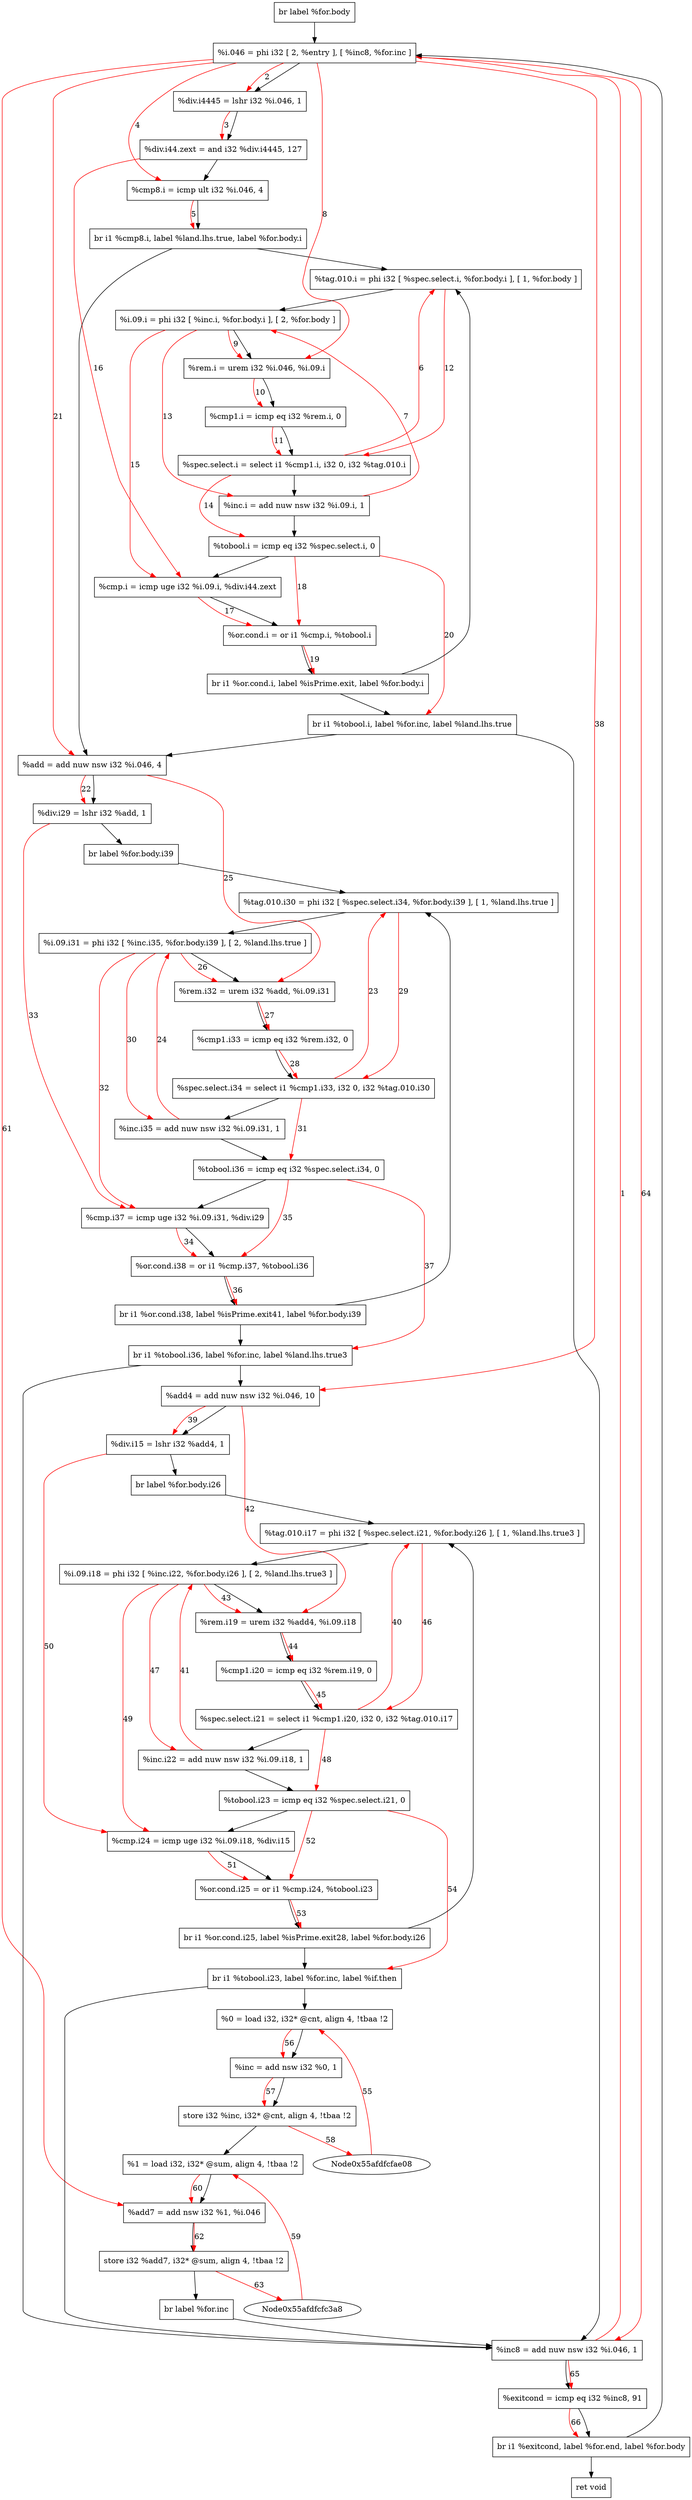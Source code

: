 digraph "CDFG for'func' function" {
	Node0x55afdfcfd348[shape=record, label="  br label %for.body"]
	Node0x55afdfcfdf58[shape=record, label="  %i.046 = phi i32 [ 2, %entry ], [ %inc8, %for.inc ]"]
	Node0x55afdfcfe040[shape=record, label="  %div.i4445 = lshr i32 %i.046, 1"]
	Node0x55afdfcfe110[shape=record, label="  %div.i44.zext = and i32 %div.i4445, 127"]
	Node0x55afdfcfe1b0[shape=record, label="  %cmp8.i = icmp ult i32 %i.046, 4"]
	Node0x55afdfc90468[shape=record, label="  br i1 %cmp8.i, label %land.lhs.true, label %for.body.i"]
	Node0x55afdfcfe438[shape=record, label="  %tag.010.i = phi i32 [ %spec.select.i, %for.body.i ], [ 1, %for.body ]"]
	Node0x55afdfcfe5b8[shape=record, label="  %i.09.i = phi i32 [ %inc.i, %for.body.i ], [ 2, %for.body ]"]
	Node0x55afdfcfe6a0[shape=record, label="  %rem.i = urem i32 %i.046, %i.09.i"]
	Node0x55afdfcfe730[shape=record, label="  %cmp1.i = icmp eq i32 %rem.i, 0"]
	Node0x55afdfc90588[shape=record, label="  %spec.select.i = select i1 %cmp1.i, i32 0, i32 %tag.010.i"]
	Node0x55afdfcfe960[shape=record, label="  %inc.i = add nuw nsw i32 %i.09.i, 1"]
	Node0x55afdfcfe9d0[shape=record, label="  %tobool.i = icmp eq i32 %spec.select.i, 0"]
	Node0x55afdfcfea40[shape=record, label="  %cmp.i = icmp uge i32 %i.09.i, %div.i44.zext"]
	Node0x55afdfcfead0[shape=record, label="  %or.cond.i = or i1 %cmp.i, %tobool.i"]
	Node0x55afdfcfebd8[shape=record, label="  br i1 %or.cond.i, label %isPrime.exit, label %for.body.i"]
	Node0x55afdfcfec68[shape=record, label="  br i1 %tobool.i, label %for.inc, label %land.lhs.true"]
	Node0x55afdfcfece0[shape=record, label="  %add = add nuw nsw i32 %i.046, 4"]
	Node0x55afdfcfed70[shape=record, label="  %div.i29 = lshr i32 %add, 1"]
	Node0x55afdfcfe568[shape=record, label="  br label %for.body.i39"]
	Node0x55afdfcfeeb8[shape=record, label="  %tag.010.i30 = phi i32 [ %spec.select.i34, %for.body.i39 ], [ 1, %land.lhs.true ]"]
	Node0x55afdfcff7e8[shape=record, label="  %i.09.i31 = phi i32 [ %inc.i35, %for.body.i39 ], [ 2, %land.lhs.true ]"]
	Node0x55afdfcff8e0[shape=record, label="  %rem.i32 = urem i32 %add, %i.09.i31"]
	Node0x55afdfcffc90[shape=record, label="  %cmp1.i33 = icmp eq i32 %rem.i32, 0"]
	Node0x55afdfcffd48[shape=record, label="  %spec.select.i34 = select i1 %cmp1.i33, i32 0, i32 %tag.010.i30"]
	Node0x55afdfcffdc0[shape=record, label="  %inc.i35 = add nuw nsw i32 %i.09.i31, 1"]
	Node0x55afdfcffe30[shape=record, label="  %tobool.i36 = icmp eq i32 %spec.select.i34, 0"]
	Node0x55afdfcffea0[shape=record, label="  %cmp.i37 = icmp uge i32 %i.09.i31, %div.i29"]
	Node0x55afdfcfff30[shape=record, label="  %or.cond.i38 = or i1 %cmp.i37, %tobool.i36"]
	Node0x55afdfd00038[shape=record, label="  br i1 %or.cond.i38, label %isPrime.exit41, label %for.body.i39"]
	Node0x55afdfd00148[shape=record, label="  br i1 %tobool.i36, label %for.inc, label %land.lhs.true3"]
	Node0x55afdfd001f0[shape=record, label="  %add4 = add nuw nsw i32 %i.046, 10"]
	Node0x55afdfd00280[shape=record, label="  %div.i15 = lshr i32 %add4, 1"]
	Node0x55afdfcfe2a8[shape=record, label="  br label %for.body.i26"]
	Node0x55afdfd003c8[shape=record, label="  %tag.010.i17 = phi i32 [ %spec.select.i21, %for.body.i26 ], [ 1, %land.lhs.true3 ]"]
	Node0x55afdfd00548[shape=record, label="  %i.09.i18 = phi i32 [ %inc.i22, %for.body.i26 ], [ 2, %land.lhs.true3 ]"]
	Node0x55afdfd00640[shape=record, label="  %rem.i19 = urem i32 %add4, %i.09.i18"]
	Node0x55afdfd006d0[shape=record, label="  %cmp1.i20 = icmp eq i32 %rem.i19, 0"]
	Node0x55afdfd00788[shape=record, label="  %spec.select.i21 = select i1 %cmp1.i20, i32 0, i32 %tag.010.i17"]
	Node0x55afdfd00800[shape=record, label="  %inc.i22 = add nuw nsw i32 %i.09.i18, 1"]
	Node0x55afdfd00870[shape=record, label="  %tobool.i23 = icmp eq i32 %spec.select.i21, 0"]
	Node0x55afdfd008e0[shape=record, label="  %cmp.i24 = icmp uge i32 %i.09.i18, %div.i15"]
	Node0x55afdfd00970[shape=record, label="  %or.cond.i25 = or i1 %cmp.i24, %tobool.i23"]
	Node0x55afdfd00a78[shape=record, label="  br i1 %or.cond.i25, label %isPrime.exit28, label %for.body.i26"]
	Node0x55afdfd00b78[shape=record, label="  br i1 %tobool.i23, label %for.inc, label %if.then"]
	Node0x55afdfd004f8[shape=record, label="  %0 = load i32, i32* @cnt, align 4, !tbaa !2"]
	Node0x55afdfd01b50[shape=record, label="  %inc = add nsw i32 %0, 1"]
	Node0x55afdfd01be0[shape=record, label="  store i32 %inc, i32* @cnt, align 4, !tbaa !2"]
	Node0x55afdfcfe388[shape=record, label="  %1 = load i32, i32* @sum, align 4, !tbaa !2"]
	Node0x55afdfd02290[shape=record, label="  %add7 = add nsw i32 %1, %i.046"]
	Node0x55afdfd02920[shape=record, label="  store i32 %add7, i32* @sum, align 4, !tbaa !2"]
	Node0x55afdfd02988[shape=record, label="  br label %for.inc"]
	Node0x55afdfd02a00[shape=record, label="  %inc8 = add nuw nsw i32 %i.046, 1"]
	Node0x55afdfd02a70[shape=record, label="  %exitcond = icmp eq i32 %inc8, 91"]
	Node0x55afdfd02b98[shape=record, label="  br i1 %exitcond, label %for.end, label %for.body"]
	Node0x55afdfd02be0[shape=record, label="  ret void"]
	Node0x55afdfcfd348 -> Node0x55afdfcfdf58
	Node0x55afdfcfdf58 -> Node0x55afdfcfe040
	Node0x55afdfcfe040 -> Node0x55afdfcfe110
	Node0x55afdfcfe110 -> Node0x55afdfcfe1b0
	Node0x55afdfcfe1b0 -> Node0x55afdfc90468
	Node0x55afdfc90468 -> Node0x55afdfcfece0
	Node0x55afdfc90468 -> Node0x55afdfcfe438
	Node0x55afdfcfe438 -> Node0x55afdfcfe5b8
	Node0x55afdfcfe5b8 -> Node0x55afdfcfe6a0
	Node0x55afdfcfe6a0 -> Node0x55afdfcfe730
	Node0x55afdfcfe730 -> Node0x55afdfc90588
	Node0x55afdfc90588 -> Node0x55afdfcfe960
	Node0x55afdfcfe960 -> Node0x55afdfcfe9d0
	Node0x55afdfcfe9d0 -> Node0x55afdfcfea40
	Node0x55afdfcfea40 -> Node0x55afdfcfead0
	Node0x55afdfcfead0 -> Node0x55afdfcfebd8
	Node0x55afdfcfebd8 -> Node0x55afdfcfec68
	Node0x55afdfcfebd8 -> Node0x55afdfcfe438
	Node0x55afdfcfec68 -> Node0x55afdfd02a00
	Node0x55afdfcfec68 -> Node0x55afdfcfece0
	Node0x55afdfcfece0 -> Node0x55afdfcfed70
	Node0x55afdfcfed70 -> Node0x55afdfcfe568
	Node0x55afdfcfe568 -> Node0x55afdfcfeeb8
	Node0x55afdfcfeeb8 -> Node0x55afdfcff7e8
	Node0x55afdfcff7e8 -> Node0x55afdfcff8e0
	Node0x55afdfcff8e0 -> Node0x55afdfcffc90
	Node0x55afdfcffc90 -> Node0x55afdfcffd48
	Node0x55afdfcffd48 -> Node0x55afdfcffdc0
	Node0x55afdfcffdc0 -> Node0x55afdfcffe30
	Node0x55afdfcffe30 -> Node0x55afdfcffea0
	Node0x55afdfcffea0 -> Node0x55afdfcfff30
	Node0x55afdfcfff30 -> Node0x55afdfd00038
	Node0x55afdfd00038 -> Node0x55afdfd00148
	Node0x55afdfd00038 -> Node0x55afdfcfeeb8
	Node0x55afdfd00148 -> Node0x55afdfd02a00
	Node0x55afdfd00148 -> Node0x55afdfd001f0
	Node0x55afdfd001f0 -> Node0x55afdfd00280
	Node0x55afdfd00280 -> Node0x55afdfcfe2a8
	Node0x55afdfcfe2a8 -> Node0x55afdfd003c8
	Node0x55afdfd003c8 -> Node0x55afdfd00548
	Node0x55afdfd00548 -> Node0x55afdfd00640
	Node0x55afdfd00640 -> Node0x55afdfd006d0
	Node0x55afdfd006d0 -> Node0x55afdfd00788
	Node0x55afdfd00788 -> Node0x55afdfd00800
	Node0x55afdfd00800 -> Node0x55afdfd00870
	Node0x55afdfd00870 -> Node0x55afdfd008e0
	Node0x55afdfd008e0 -> Node0x55afdfd00970
	Node0x55afdfd00970 -> Node0x55afdfd00a78
	Node0x55afdfd00a78 -> Node0x55afdfd00b78
	Node0x55afdfd00a78 -> Node0x55afdfd003c8
	Node0x55afdfd00b78 -> Node0x55afdfd02a00
	Node0x55afdfd00b78 -> Node0x55afdfd004f8
	Node0x55afdfd004f8 -> Node0x55afdfd01b50
	Node0x55afdfd01b50 -> Node0x55afdfd01be0
	Node0x55afdfd01be0 -> Node0x55afdfcfe388
	Node0x55afdfcfe388 -> Node0x55afdfd02290
	Node0x55afdfd02290 -> Node0x55afdfd02920
	Node0x55afdfd02920 -> Node0x55afdfd02988
	Node0x55afdfd02988 -> Node0x55afdfd02a00
	Node0x55afdfd02a00 -> Node0x55afdfd02a70
	Node0x55afdfd02a70 -> Node0x55afdfd02b98
	Node0x55afdfd02b98 -> Node0x55afdfd02be0
	Node0x55afdfd02b98 -> Node0x55afdfcfdf58
edge [color=red]
	Node0x55afdfd02a00 -> Node0x55afdfcfdf58[label="1"]
	Node0x55afdfcfdf58 -> Node0x55afdfcfe040[label="2"]
	Node0x55afdfcfe040 -> Node0x55afdfcfe110[label="3"]
	Node0x55afdfcfdf58 -> Node0x55afdfcfe1b0[label="4"]
	Node0x55afdfcfe1b0 -> Node0x55afdfc90468[label="5"]
	Node0x55afdfc90588 -> Node0x55afdfcfe438[label="6"]
	Node0x55afdfcfe960 -> Node0x55afdfcfe5b8[label="7"]
	Node0x55afdfcfdf58 -> Node0x55afdfcfe6a0[label="8"]
	Node0x55afdfcfe5b8 -> Node0x55afdfcfe6a0[label="9"]
	Node0x55afdfcfe6a0 -> Node0x55afdfcfe730[label="10"]
	Node0x55afdfcfe730 -> Node0x55afdfc90588[label="11"]
	Node0x55afdfcfe438 -> Node0x55afdfc90588[label="12"]
	Node0x55afdfcfe5b8 -> Node0x55afdfcfe960[label="13"]
	Node0x55afdfc90588 -> Node0x55afdfcfe9d0[label="14"]
	Node0x55afdfcfe5b8 -> Node0x55afdfcfea40[label="15"]
	Node0x55afdfcfe110 -> Node0x55afdfcfea40[label="16"]
	Node0x55afdfcfea40 -> Node0x55afdfcfead0[label="17"]
	Node0x55afdfcfe9d0 -> Node0x55afdfcfead0[label="18"]
	Node0x55afdfcfead0 -> Node0x55afdfcfebd8[label="19"]
	Node0x55afdfcfe9d0 -> Node0x55afdfcfec68[label="20"]
	Node0x55afdfcfdf58 -> Node0x55afdfcfece0[label="21"]
	Node0x55afdfcfece0 -> Node0x55afdfcfed70[label="22"]
	Node0x55afdfcffd48 -> Node0x55afdfcfeeb8[label="23"]
	Node0x55afdfcffdc0 -> Node0x55afdfcff7e8[label="24"]
	Node0x55afdfcfece0 -> Node0x55afdfcff8e0[label="25"]
	Node0x55afdfcff7e8 -> Node0x55afdfcff8e0[label="26"]
	Node0x55afdfcff8e0 -> Node0x55afdfcffc90[label="27"]
	Node0x55afdfcffc90 -> Node0x55afdfcffd48[label="28"]
	Node0x55afdfcfeeb8 -> Node0x55afdfcffd48[label="29"]
	Node0x55afdfcff7e8 -> Node0x55afdfcffdc0[label="30"]
	Node0x55afdfcffd48 -> Node0x55afdfcffe30[label="31"]
	Node0x55afdfcff7e8 -> Node0x55afdfcffea0[label="32"]
	Node0x55afdfcfed70 -> Node0x55afdfcffea0[label="33"]
	Node0x55afdfcffea0 -> Node0x55afdfcfff30[label="34"]
	Node0x55afdfcffe30 -> Node0x55afdfcfff30[label="35"]
	Node0x55afdfcfff30 -> Node0x55afdfd00038[label="36"]
	Node0x55afdfcffe30 -> Node0x55afdfd00148[label="37"]
	Node0x55afdfcfdf58 -> Node0x55afdfd001f0[label="38"]
	Node0x55afdfd001f0 -> Node0x55afdfd00280[label="39"]
	Node0x55afdfd00788 -> Node0x55afdfd003c8[label="40"]
	Node0x55afdfd00800 -> Node0x55afdfd00548[label="41"]
	Node0x55afdfd001f0 -> Node0x55afdfd00640[label="42"]
	Node0x55afdfd00548 -> Node0x55afdfd00640[label="43"]
	Node0x55afdfd00640 -> Node0x55afdfd006d0[label="44"]
	Node0x55afdfd006d0 -> Node0x55afdfd00788[label="45"]
	Node0x55afdfd003c8 -> Node0x55afdfd00788[label="46"]
	Node0x55afdfd00548 -> Node0x55afdfd00800[label="47"]
	Node0x55afdfd00788 -> Node0x55afdfd00870[label="48"]
	Node0x55afdfd00548 -> Node0x55afdfd008e0[label="49"]
	Node0x55afdfd00280 -> Node0x55afdfd008e0[label="50"]
	Node0x55afdfd008e0 -> Node0x55afdfd00970[label="51"]
	Node0x55afdfd00870 -> Node0x55afdfd00970[label="52"]
	Node0x55afdfd00970 -> Node0x55afdfd00a78[label="53"]
	Node0x55afdfd00870 -> Node0x55afdfd00b78[label="54"]
	Node0x55afdfcfae08 -> Node0x55afdfd004f8[label="55"]
	Node0x55afdfd004f8 -> Node0x55afdfd01b50[label="56"]
	Node0x55afdfd01b50 -> Node0x55afdfd01be0[label="57"]
	Node0x55afdfd01be0 -> Node0x55afdfcfae08[label="58"]
	Node0x55afdfcfc3a8 -> Node0x55afdfcfe388[label="59"]
	Node0x55afdfcfe388 -> Node0x55afdfd02290[label="60"]
	Node0x55afdfcfdf58 -> Node0x55afdfd02290[label="61"]
	Node0x55afdfd02290 -> Node0x55afdfd02920[label="62"]
	Node0x55afdfd02920 -> Node0x55afdfcfc3a8[label="63"]
	Node0x55afdfcfdf58 -> Node0x55afdfd02a00[label="64"]
	Node0x55afdfd02a00 -> Node0x55afdfd02a70[label="65"]
	Node0x55afdfd02a70 -> Node0x55afdfd02b98[label="66"]
}
